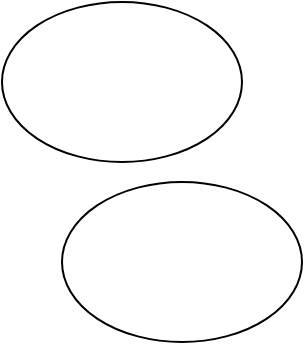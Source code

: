 <mxfile version="20.3.6" type="github"><diagram id="-_872gJAgsTodW0VNJe3" name="페이지-1"><mxGraphModel dx="851" dy="563" grid="1" gridSize="10" guides="1" tooltips="1" connect="1" arrows="1" fold="1" page="1" pageScale="1" pageWidth="827" pageHeight="1169" math="0" shadow="0"><root><mxCell id="0"/><mxCell id="1" parent="0"/><mxCell id="p0L_GloblyN_ReJpr7m_-1" value="" style="ellipse;whiteSpace=wrap;html=1;" parent="1" vertex="1"><mxGeometry x="350" y="250" width="120" height="80" as="geometry"/></mxCell><mxCell id="2xo7_cDKaWTpL_gcEkAw-1" value="" style="ellipse;whiteSpace=wrap;html=1;" vertex="1" parent="1"><mxGeometry x="320" y="160" width="120" height="80" as="geometry"/></mxCell></root></mxGraphModel></diagram></mxfile>